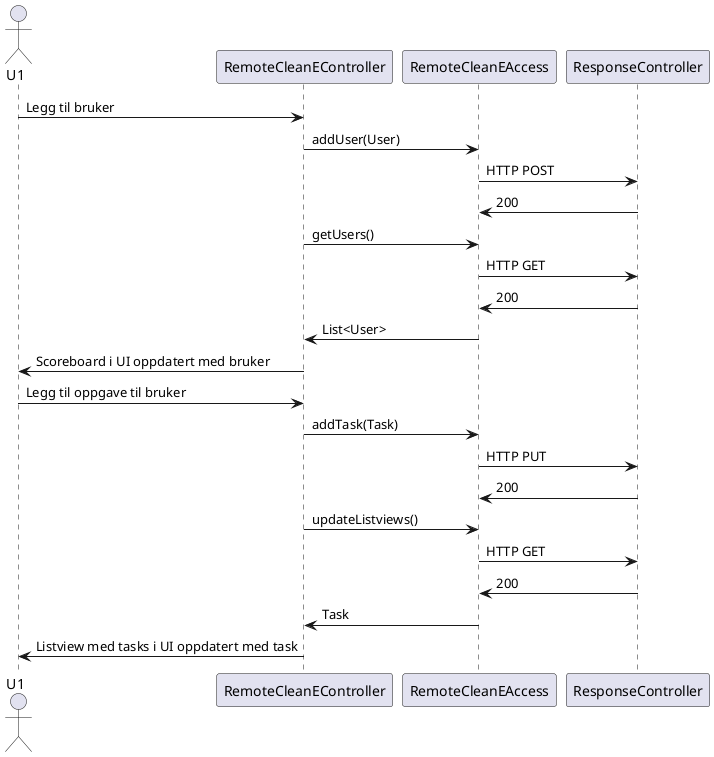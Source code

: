 @startuml diagram

actor U1

U1 -> RemoteCleanEController: Legg til bruker
RemoteCleanEController -> RemoteCleanEAccess: addUser(User)
RemoteCleanEAccess -> ResponseController: HTTP POST
ResponseController -> RemoteCleanEAccess: 200
RemoteCleanEController -> RemoteCleanEAccess: getUsers()
RemoteCleanEAccess -> ResponseController: HTTP GET
ResponseController -> RemoteCleanEAccess: 200
RemoteCleanEAccess -> RemoteCleanEController: List<User>
RemoteCleanEController -> U1: Scoreboard i UI oppdatert med bruker

U1 -> RemoteCleanEController: Legg til oppgave til bruker
RemoteCleanEController -> RemoteCleanEAccess: addTask(Task)
RemoteCleanEAccess -> ResponseController: HTTP PUT
ResponseController -> RemoteCleanEAccess: 200
RemoteCleanEController -> RemoteCleanEAccess: updateListviews()
RemoteCleanEAccess -> ResponseController: HTTP GET
ResponseController -> RemoteCleanEAccess: 200
RemoteCleanEAccess -> RemoteCleanEController: Task
RemoteCleanEController -> U1: Listview med tasks i UI oppdatert med task


@enduml